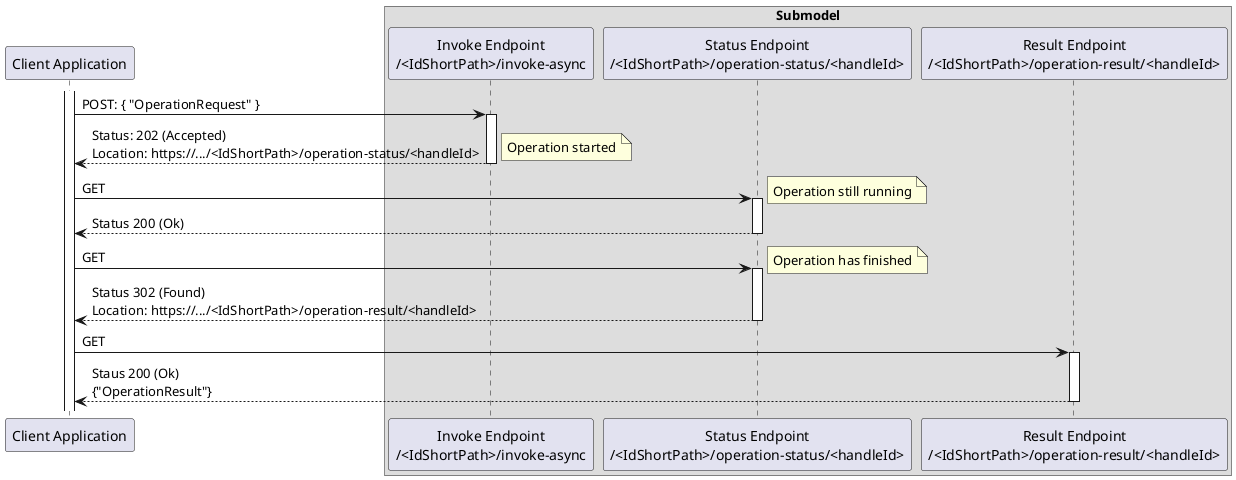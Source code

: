 @startuml
participant "Client Application" as client

box "Submodel"
    participant "Invoke Endpoint\n/<IdShortPath>/invoke-async" as invoke
    participant "Status Endpoint\n/<IdShortPath>/operation-status/<handleId>" as status
    participant "Result Endpoint\n/<IdShortPath>/operation-result/<handleId>" as result
end box

activate client
client -> invoke: POST: { "OperationRequest" }
activate invoke
invoke --> client: Status: 202 (Accepted)\nLocation: https://.../<IdShortPath>/operation-status/<handleId>
deactivate invoke
note right: Operation started

client -> status: GET
activate status
note right: Operation still running
status --> client: Status 200 (Ok)
deactivate status

client -> status: GET
note right: Operation has finished
activate status
status --> client: Status 302 (Found)\nLocation: https://.../<IdShortPath>/operation-result/<handleId>
deactivate status

client -> result: GET
activate result
result --> client: Staus 200 (Ok)\n{"OperationResult"}
deactivate result

@enduml
NFGYAAAAWR